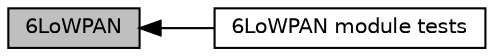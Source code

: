 digraph "6LoWPAN"
{
  edge [fontname="Helvetica",fontsize="10",labelfontname="Helvetica",labelfontsize="10"];
  node [fontname="Helvetica",fontsize="10",shape=box];
  rankdir=LR;
  Node1 [label="6LoWPAN",height=0.2,width=0.4,color="black", fillcolor="grey75", style="filled", fontcolor="black",tooltip="Performs 6LoWPAN compression of IPv6 packets as specified by RFC 4944 and RFC 6282"];
  Node2 [label="6LoWPAN module tests",height=0.2,width=0.4,color="black", fillcolor="white", style="filled",URL="$group__sixlowpan-test.html",tooltip=" "];
  Node1->Node2 [shape=plaintext, dir="back", style="solid"];
}
